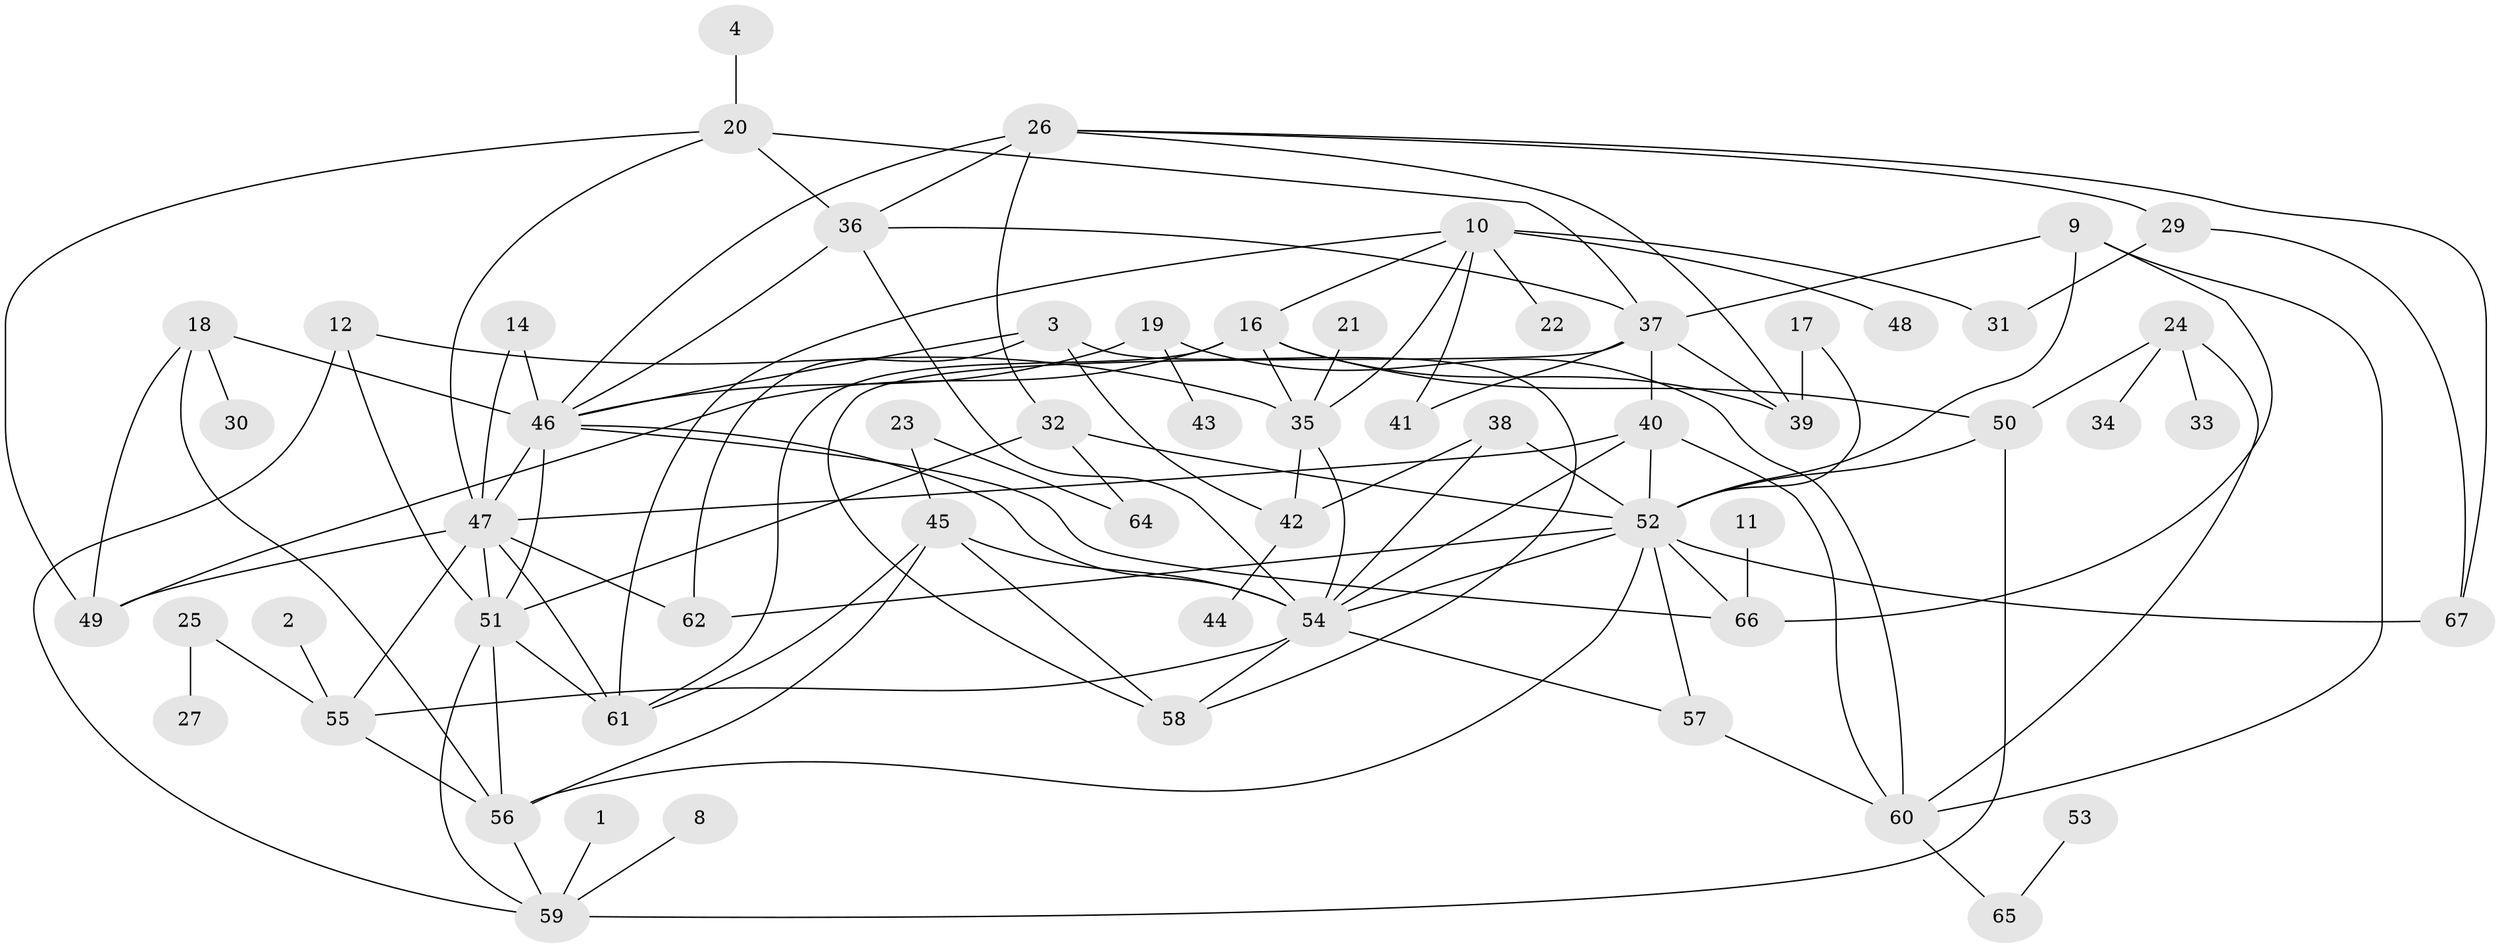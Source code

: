 // original degree distribution, {6: 0.03007518796992481, 5: 0.07518796992481203, 4: 0.16541353383458646, 3: 0.22556390977443608, 1: 0.18045112781954886, 2: 0.23308270676691728, 0: 0.05263157894736842, 7: 0.03007518796992481, 8: 0.007518796992481203}
// Generated by graph-tools (version 1.1) at 2025/49/03/09/25 03:49:10]
// undirected, 60 vertices, 112 edges
graph export_dot {
graph [start="1"]
  node [color=gray90,style=filled];
  1;
  2;
  3;
  4;
  8;
  9;
  10;
  11;
  12;
  14;
  16;
  17;
  18;
  19;
  20;
  21;
  22;
  23;
  24;
  25;
  26;
  27;
  29;
  30;
  31;
  32;
  33;
  34;
  35;
  36;
  37;
  38;
  39;
  40;
  41;
  42;
  43;
  44;
  45;
  46;
  47;
  48;
  49;
  50;
  51;
  52;
  53;
  54;
  55;
  56;
  57;
  58;
  59;
  60;
  61;
  62;
  64;
  65;
  66;
  67;
  1 -- 59 [weight=1.0];
  2 -- 55 [weight=1.0];
  3 -- 42 [weight=1.0];
  3 -- 46 [weight=1.0];
  3 -- 58 [weight=1.0];
  3 -- 62 [weight=1.0];
  4 -- 20 [weight=1.0];
  8 -- 59 [weight=1.0];
  9 -- 37 [weight=1.0];
  9 -- 52 [weight=1.0];
  9 -- 60 [weight=1.0];
  9 -- 66 [weight=1.0];
  10 -- 16 [weight=1.0];
  10 -- 22 [weight=1.0];
  10 -- 31 [weight=1.0];
  10 -- 35 [weight=1.0];
  10 -- 41 [weight=1.0];
  10 -- 48 [weight=1.0];
  10 -- 61 [weight=1.0];
  11 -- 66 [weight=1.0];
  12 -- 35 [weight=1.0];
  12 -- 51 [weight=1.0];
  12 -- 59 [weight=1.0];
  14 -- 46 [weight=1.0];
  14 -- 47 [weight=1.0];
  16 -- 35 [weight=1.0];
  16 -- 39 [weight=1.0];
  16 -- 49 [weight=1.0];
  16 -- 50 [weight=1.0];
  16 -- 61 [weight=1.0];
  17 -- 39 [weight=1.0];
  17 -- 52 [weight=1.0];
  18 -- 30 [weight=1.0];
  18 -- 46 [weight=1.0];
  18 -- 49 [weight=1.0];
  18 -- 56 [weight=1.0];
  19 -- 43 [weight=1.0];
  19 -- 46 [weight=1.0];
  19 -- 60 [weight=1.0];
  20 -- 36 [weight=1.0];
  20 -- 37 [weight=1.0];
  20 -- 47 [weight=1.0];
  20 -- 49 [weight=1.0];
  21 -- 35 [weight=1.0];
  23 -- 45 [weight=1.0];
  23 -- 64 [weight=1.0];
  24 -- 33 [weight=1.0];
  24 -- 34 [weight=1.0];
  24 -- 50 [weight=1.0];
  24 -- 60 [weight=1.0];
  25 -- 27 [weight=1.0];
  25 -- 55 [weight=1.0];
  26 -- 29 [weight=1.0];
  26 -- 32 [weight=1.0];
  26 -- 36 [weight=1.0];
  26 -- 39 [weight=1.0];
  26 -- 46 [weight=1.0];
  26 -- 67 [weight=1.0];
  29 -- 31 [weight=1.0];
  29 -- 67 [weight=1.0];
  32 -- 51 [weight=1.0];
  32 -- 52 [weight=1.0];
  32 -- 64 [weight=1.0];
  35 -- 42 [weight=1.0];
  35 -- 54 [weight=1.0];
  36 -- 37 [weight=1.0];
  36 -- 46 [weight=1.0];
  36 -- 54 [weight=2.0];
  37 -- 39 [weight=1.0];
  37 -- 40 [weight=1.0];
  37 -- 41 [weight=1.0];
  37 -- 58 [weight=1.0];
  38 -- 42 [weight=1.0];
  38 -- 52 [weight=1.0];
  38 -- 54 [weight=1.0];
  40 -- 47 [weight=1.0];
  40 -- 52 [weight=1.0];
  40 -- 54 [weight=1.0];
  40 -- 60 [weight=1.0];
  42 -- 44 [weight=1.0];
  45 -- 54 [weight=1.0];
  45 -- 56 [weight=1.0];
  45 -- 58 [weight=1.0];
  45 -- 61 [weight=1.0];
  46 -- 47 [weight=1.0];
  46 -- 51 [weight=1.0];
  46 -- 54 [weight=1.0];
  46 -- 66 [weight=1.0];
  47 -- 49 [weight=1.0];
  47 -- 51 [weight=2.0];
  47 -- 55 [weight=1.0];
  47 -- 61 [weight=1.0];
  47 -- 62 [weight=1.0];
  50 -- 52 [weight=1.0];
  50 -- 59 [weight=2.0];
  51 -- 56 [weight=1.0];
  51 -- 59 [weight=2.0];
  51 -- 61 [weight=1.0];
  52 -- 54 [weight=1.0];
  52 -- 56 [weight=1.0];
  52 -- 57 [weight=1.0];
  52 -- 62 [weight=1.0];
  52 -- 66 [weight=2.0];
  52 -- 67 [weight=1.0];
  53 -- 65 [weight=1.0];
  54 -- 55 [weight=1.0];
  54 -- 57 [weight=1.0];
  54 -- 58 [weight=1.0];
  55 -- 56 [weight=1.0];
  56 -- 59 [weight=1.0];
  57 -- 60 [weight=1.0];
  60 -- 65 [weight=1.0];
}
